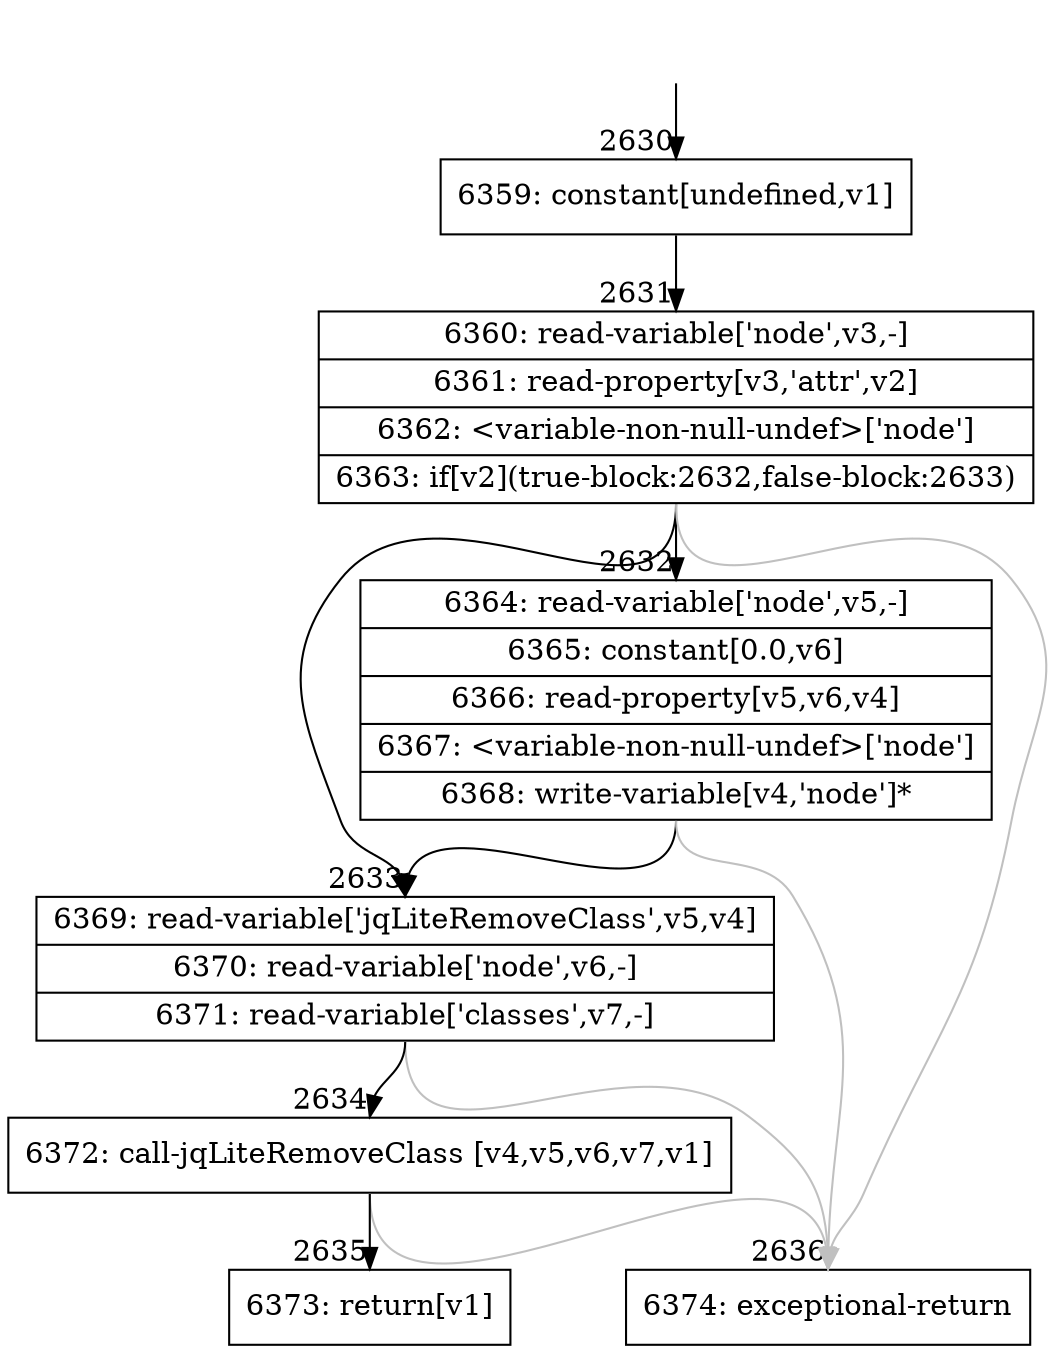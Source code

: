 digraph {
rankdir="TD"
BB_entry211[shape=none,label=""];
BB_entry211 -> BB2630 [tailport=s, headport=n, headlabel="    2630"]
BB2630 [shape=record label="{6359: constant[undefined,v1]}" ] 
BB2630 -> BB2631 [tailport=s, headport=n, headlabel="      2631"]
BB2631 [shape=record label="{6360: read-variable['node',v3,-]|6361: read-property[v3,'attr',v2]|6362: \<variable-non-null-undef\>['node']|6363: if[v2](true-block:2632,false-block:2633)}" ] 
BB2631 -> BB2632 [tailport=s, headport=n, headlabel="      2632"]
BB2631 -> BB2633 [tailport=s, headport=n, headlabel="      2633"]
BB2631 -> BB2636 [tailport=s, headport=n, color=gray, headlabel="      2636"]
BB2632 [shape=record label="{6364: read-variable['node',v5,-]|6365: constant[0.0,v6]|6366: read-property[v5,v6,v4]|6367: \<variable-non-null-undef\>['node']|6368: write-variable[v4,'node']*}" ] 
BB2632 -> BB2633 [tailport=s, headport=n]
BB2632 -> BB2636 [tailport=s, headport=n, color=gray]
BB2633 [shape=record label="{6369: read-variable['jqLiteRemoveClass',v5,v4]|6370: read-variable['node',v6,-]|6371: read-variable['classes',v7,-]}" ] 
BB2633 -> BB2634 [tailport=s, headport=n, headlabel="      2634"]
BB2633 -> BB2636 [tailport=s, headport=n, color=gray]
BB2634 [shape=record label="{6372: call-jqLiteRemoveClass [v4,v5,v6,v7,v1]}" ] 
BB2634 -> BB2635 [tailport=s, headport=n, headlabel="      2635"]
BB2634 -> BB2636 [tailport=s, headport=n, color=gray]
BB2635 [shape=record label="{6373: return[v1]}" ] 
BB2636 [shape=record label="{6374: exceptional-return}" ] 
//#$~ 3544
}

